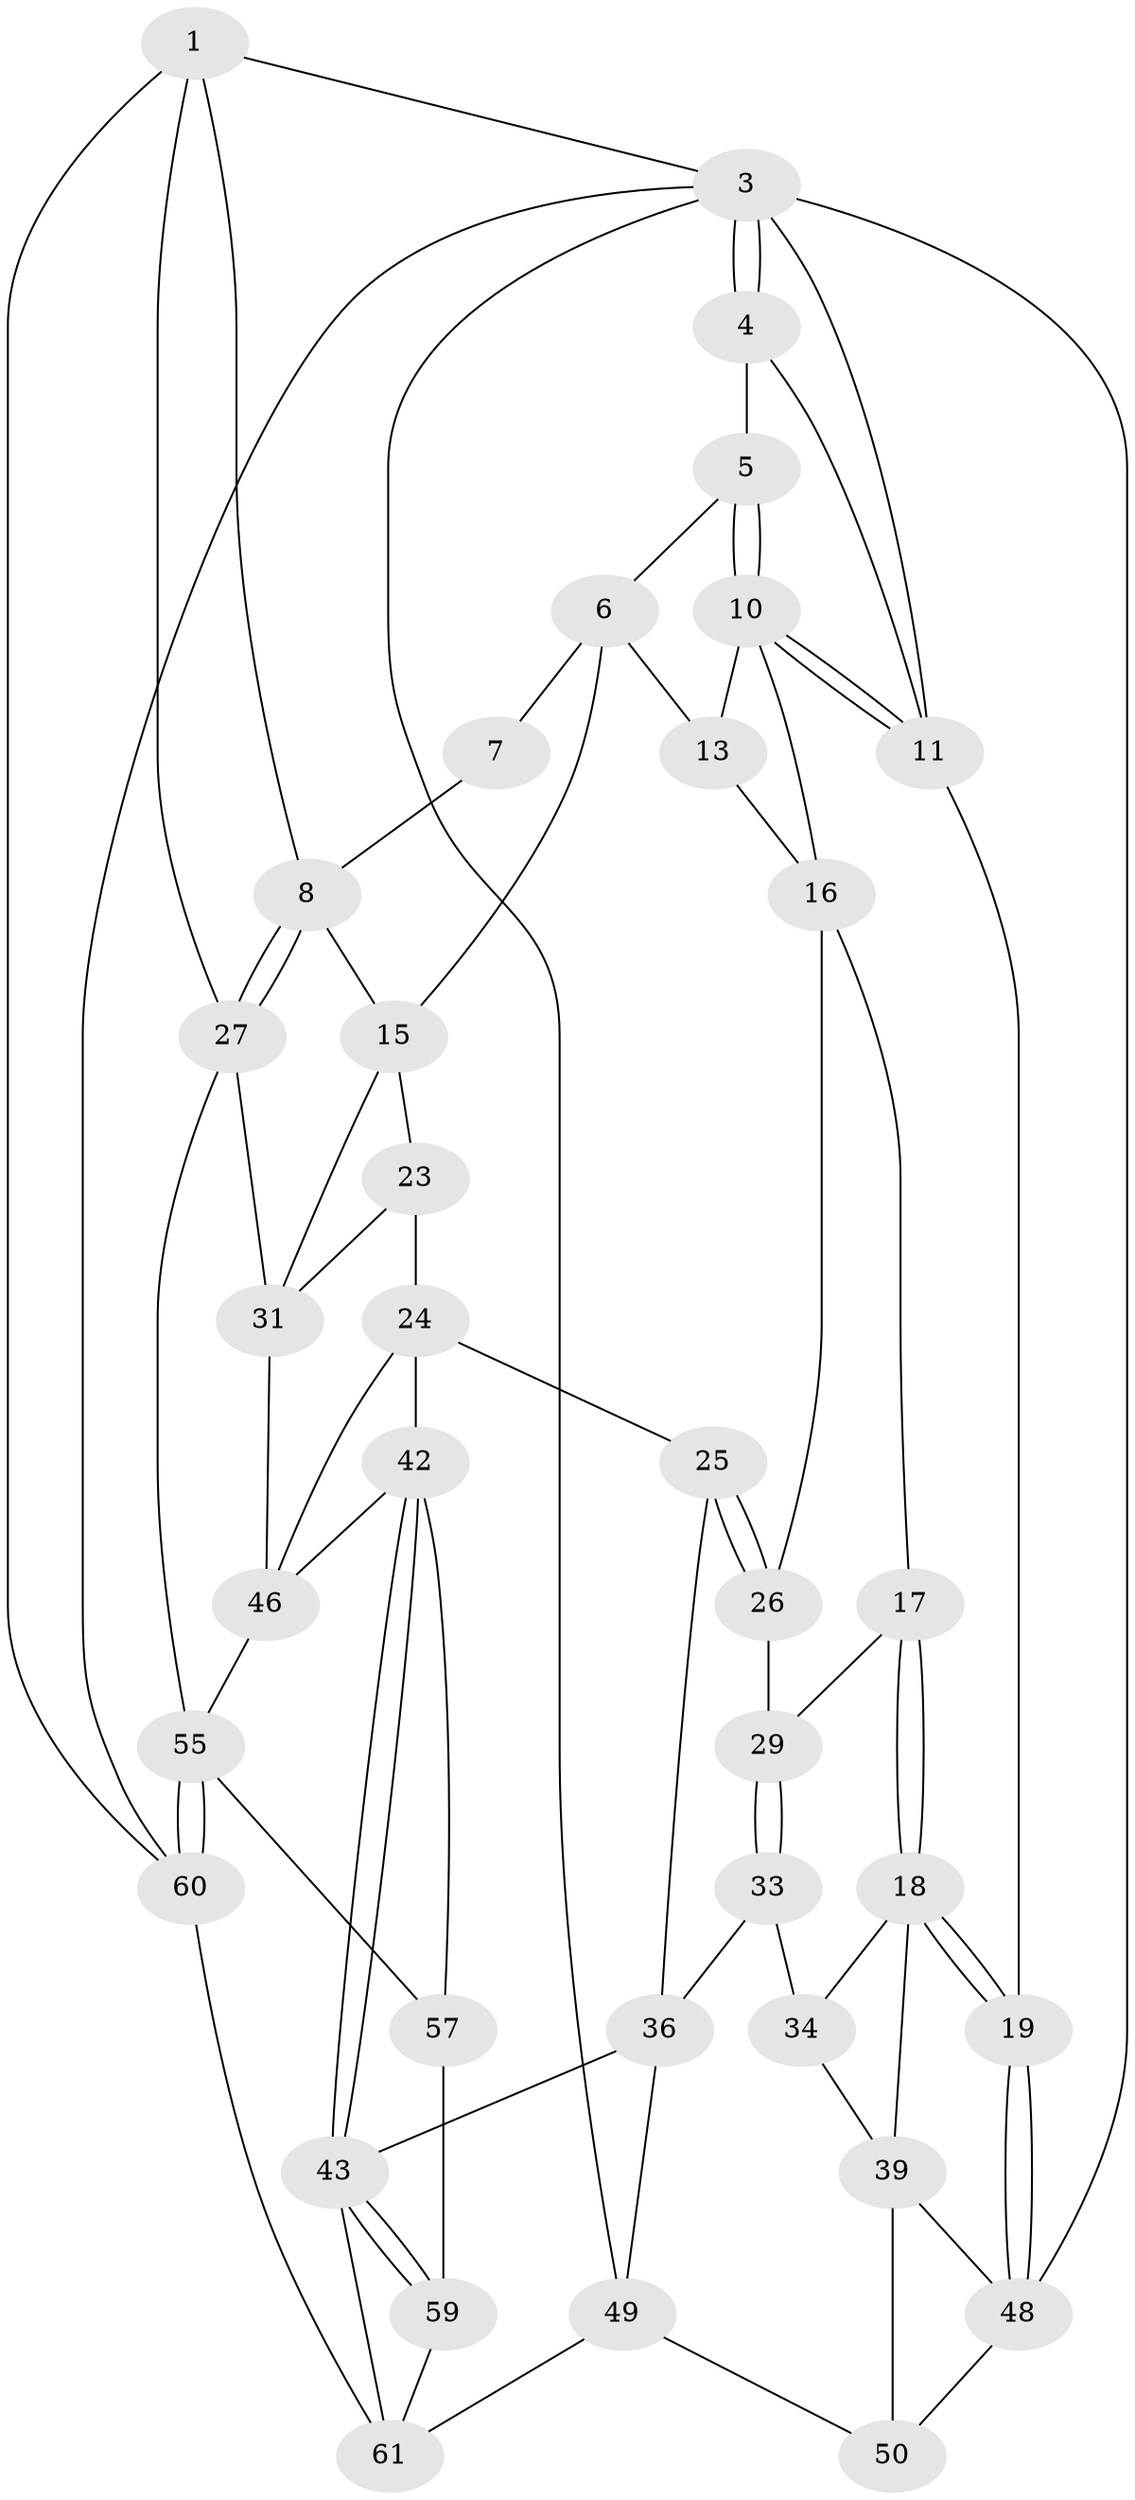 // Generated by graph-tools (version 1.1) at 2025/24/03/03/25 07:24:37]
// undirected, 37 vertices, 79 edges
graph export_dot {
graph [start="1"]
  node [color=gray90,style=filled];
  1 [pos="+1+0",super="+2"];
  3 [pos="+0+0",super="+52"];
  4 [pos="+0.0854339311380969+0"];
  5 [pos="+0.4210499667547502+0"];
  6 [pos="+0.4907792957166606+0",super="+12"];
  7 [pos="+0.8194759300836174+0"];
  8 [pos="+0.9182154111732141+0.22363531641600726",super="+9"];
  10 [pos="+0.17293290781781+0.13025713868068556",super="+14"];
  11 [pos="+0.10312712415038044+0.13626870265674776",super="+20"];
  13 [pos="+0.49237696521472607+0.18098010790794639"];
  15 [pos="+0.8251457032004488+0.23116572866928617",super="+22"];
  16 [pos="+0.28879542174232675+0.298584410340522",super="+21"];
  17 [pos="+0.27238999514548545+0.3178911439546833"];
  18 [pos="+0+0.3731956363548297",super="+35"];
  19 [pos="+0+0.3612599445468241"];
  23 [pos="+0.7508197564454436+0.43860935370481263"];
  24 [pos="+0.5839548541787123+0.48970309832493847",super="+41"];
  25 [pos="+0.5792821783549864+0.488006199000712",super="+32"];
  26 [pos="+0.4851587911025914+0.308769226492198",super="+28"];
  27 [pos="+1+0.29307290835211175",super="+30"];
  29 [pos="+0.28594085147035364+0.44119979231468703"];
  31 [pos="+1+0.5899476911182627",super="+40"];
  33 [pos="+0.2581415904266234+0.4712742912586644",super="+37"];
  34 [pos="+0.22591849022812868+0.49228154399428076",super="+38"];
  36 [pos="+0.429385151293384+0.5806492452107771",super="+45"];
  39 [pos="+0.21081511401431427+0.6599308070869839",super="+47"];
  42 [pos="+0.5837918605754487+0.7669014060766695",super="+54"];
  43 [pos="+0.4786582787456901+0.8158091559672858",super="+44"];
  46 [pos="+0.8029441777206486+0.6807464674006954",super="+53"];
  48 [pos="+0+0.5426753629857063",super="+51"];
  49 [pos="+0.27108250380981785+0.8144949858127869",super="+62"];
  50 [pos="+0.24639598889030861+0.8032436735795362"];
  55 [pos="+1+0.9744787530449003",super="+56"];
  57 [pos="+0.7446320805508331+0.948638123662684",super="+58"];
  59 [pos="+0.6416176422969022+1",super="+63"];
  60 [pos="+1+1"];
  61 [pos="+0.39485081249274867+1",super="+64"];
  1 -- 8;
  1 -- 3;
  1 -- 27;
  1 -- 60;
  3 -- 4;
  3 -- 4;
  3 -- 48;
  3 -- 60;
  3 -- 11;
  3 -- 49;
  4 -- 5;
  4 -- 11;
  5 -- 6;
  5 -- 10;
  5 -- 10;
  6 -- 7;
  6 -- 13;
  6 -- 15;
  7 -- 8;
  8 -- 27;
  8 -- 27;
  8 -- 15;
  10 -- 11;
  10 -- 11;
  10 -- 16;
  10 -- 13;
  11 -- 19;
  13 -- 16;
  15 -- 31;
  15 -- 23;
  16 -- 17;
  16 -- 26;
  17 -- 18;
  17 -- 18;
  17 -- 29;
  18 -- 19;
  18 -- 19;
  18 -- 34;
  18 -- 39;
  19 -- 48;
  19 -- 48;
  23 -- 24;
  23 -- 31;
  24 -- 25;
  24 -- 42;
  24 -- 46;
  25 -- 26 [weight=2];
  25 -- 26;
  25 -- 36;
  26 -- 29;
  27 -- 31;
  27 -- 55;
  29 -- 33;
  29 -- 33;
  31 -- 46;
  33 -- 34 [weight=2];
  33 -- 36;
  34 -- 39;
  36 -- 49;
  36 -- 43;
  39 -- 48;
  39 -- 50;
  42 -- 43;
  42 -- 43;
  42 -- 57;
  42 -- 46;
  43 -- 59;
  43 -- 59;
  43 -- 61;
  46 -- 55;
  48 -- 50;
  49 -- 50;
  49 -- 61;
  55 -- 60;
  55 -- 60;
  55 -- 57;
  57 -- 59 [weight=2];
  59 -- 61;
  60 -- 61;
}
